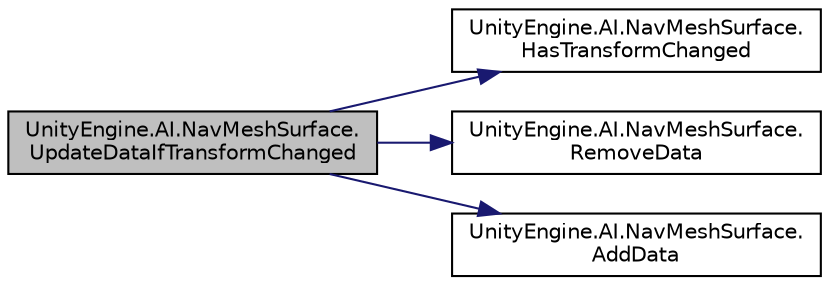 digraph "UnityEngine.AI.NavMeshSurface.UpdateDataIfTransformChanged"
{
 // LATEX_PDF_SIZE
  edge [fontname="Helvetica",fontsize="10",labelfontname="Helvetica",labelfontsize="10"];
  node [fontname="Helvetica",fontsize="10",shape=record];
  rankdir="LR";
  Node55 [label="UnityEngine.AI.NavMeshSurface.\lUpdateDataIfTransformChanged",height=0.2,width=0.4,color="black", fillcolor="grey75", style="filled", fontcolor="black",tooltip=" "];
  Node55 -> Node56 [color="midnightblue",fontsize="10",style="solid",fontname="Helvetica"];
  Node56 [label="UnityEngine.AI.NavMeshSurface.\lHasTransformChanged",height=0.2,width=0.4,color="black", fillcolor="white", style="filled",URL="$class_unity_engine_1_1_a_i_1_1_nav_mesh_surface.html#a018608bac16f89e07985094c49d28203",tooltip=" "];
  Node55 -> Node57 [color="midnightblue",fontsize="10",style="solid",fontname="Helvetica"];
  Node57 [label="UnityEngine.AI.NavMeshSurface.\lRemoveData",height=0.2,width=0.4,color="black", fillcolor="white", style="filled",URL="$class_unity_engine_1_1_a_i_1_1_nav_mesh_surface.html#ab172d2aeaa1fc33361ec519b34e30bda",tooltip=" "];
  Node55 -> Node58 [color="midnightblue",fontsize="10",style="solid",fontname="Helvetica"];
  Node58 [label="UnityEngine.AI.NavMeshSurface.\lAddData",height=0.2,width=0.4,color="black", fillcolor="white", style="filled",URL="$class_unity_engine_1_1_a_i_1_1_nav_mesh_surface.html#a59cb54cd1345b7f9f5ec569740249fbc",tooltip=" "];
}
